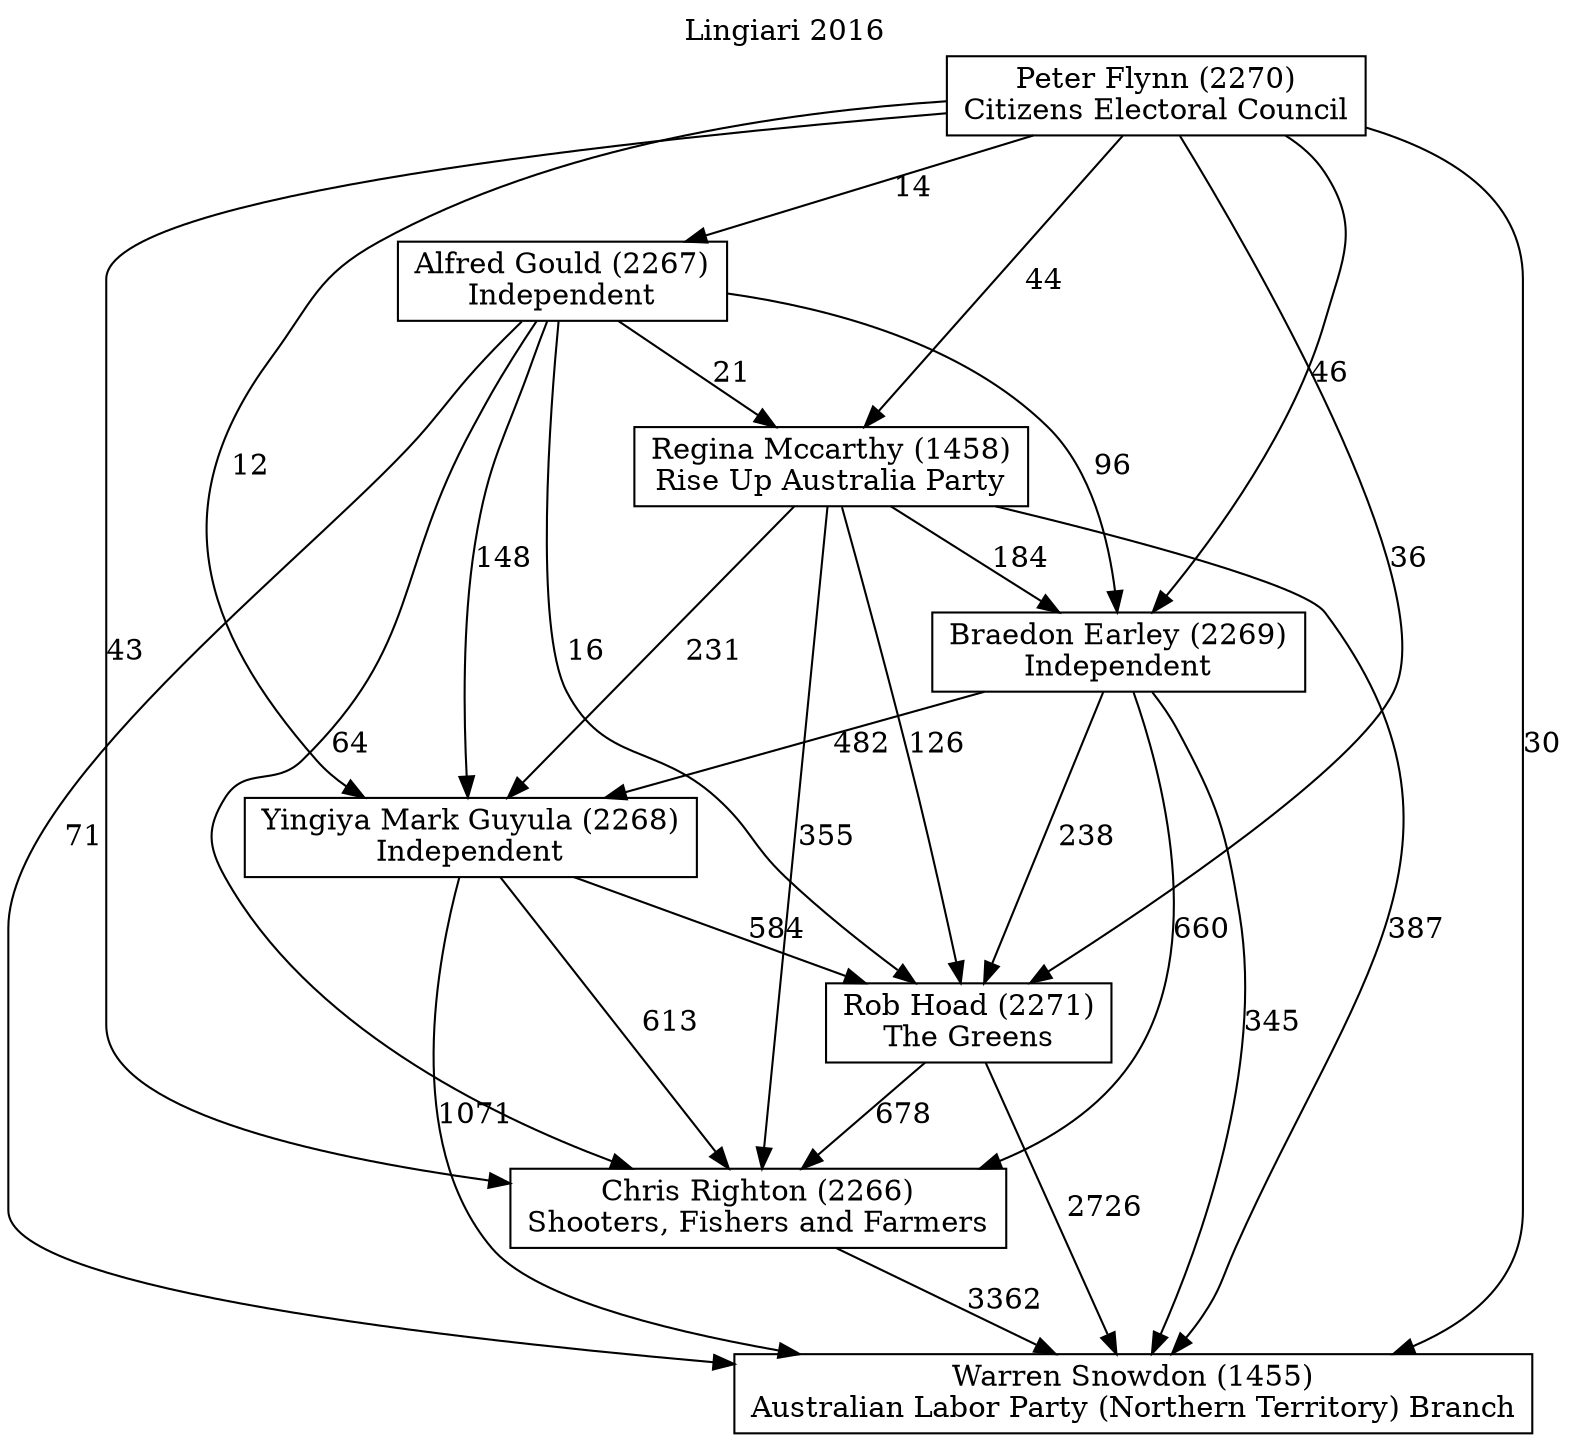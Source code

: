 // House preference flow
digraph "Warren Snowdon (1455)_Lingiari_2016" {
	graph [label="Lingiari 2016" labelloc=t mclimit=10]
	node [shape=box]
	"Alfred Gould (2267)" [label="Alfred Gould (2267)
Independent"]
	"Braedon Earley (2269)" [label="Braedon Earley (2269)
Independent"]
	"Chris Righton (2266)" [label="Chris Righton (2266)
Shooters, Fishers and Farmers"]
	"Peter Flynn (2270)" [label="Peter Flynn (2270)
Citizens Electoral Council"]
	"Regina Mccarthy (1458)" [label="Regina Mccarthy (1458)
Rise Up Australia Party"]
	"Rob Hoad (2271)" [label="Rob Hoad (2271)
The Greens"]
	"Warren Snowdon (1455)" [label="Warren Snowdon (1455)
Australian Labor Party (Northern Territory) Branch"]
	"Yingiya Mark Guyula (2268)" [label="Yingiya Mark Guyula (2268)
Independent"]
	"Alfred Gould (2267)" -> "Braedon Earley (2269)" [label=96]
	"Alfred Gould (2267)" -> "Chris Righton (2266)" [label=64]
	"Alfred Gould (2267)" -> "Regina Mccarthy (1458)" [label=21]
	"Alfred Gould (2267)" -> "Rob Hoad (2271)" [label=16]
	"Alfred Gould (2267)" -> "Warren Snowdon (1455)" [label=71]
	"Alfred Gould (2267)" -> "Yingiya Mark Guyula (2268)" [label=148]
	"Braedon Earley (2269)" -> "Chris Righton (2266)" [label=660]
	"Braedon Earley (2269)" -> "Rob Hoad (2271)" [label=238]
	"Braedon Earley (2269)" -> "Warren Snowdon (1455)" [label=345]
	"Braedon Earley (2269)" -> "Yingiya Mark Guyula (2268)" [label=482]
	"Chris Righton (2266)" -> "Warren Snowdon (1455)" [label=3362]
	"Peter Flynn (2270)" -> "Alfred Gould (2267)" [label=14]
	"Peter Flynn (2270)" -> "Braedon Earley (2269)" [label=46]
	"Peter Flynn (2270)" -> "Chris Righton (2266)" [label=43]
	"Peter Flynn (2270)" -> "Regina Mccarthy (1458)" [label=44]
	"Peter Flynn (2270)" -> "Rob Hoad (2271)" [label=36]
	"Peter Flynn (2270)" -> "Warren Snowdon (1455)" [label=30]
	"Peter Flynn (2270)" -> "Yingiya Mark Guyula (2268)" [label=12]
	"Regina Mccarthy (1458)" -> "Braedon Earley (2269)" [label=184]
	"Regina Mccarthy (1458)" -> "Chris Righton (2266)" [label=355]
	"Regina Mccarthy (1458)" -> "Rob Hoad (2271)" [label=126]
	"Regina Mccarthy (1458)" -> "Warren Snowdon (1455)" [label=387]
	"Regina Mccarthy (1458)" -> "Yingiya Mark Guyula (2268)" [label=231]
	"Rob Hoad (2271)" -> "Chris Righton (2266)" [label=678]
	"Rob Hoad (2271)" -> "Warren Snowdon (1455)" [label=2726]
	"Yingiya Mark Guyula (2268)" -> "Chris Righton (2266)" [label=613]
	"Yingiya Mark Guyula (2268)" -> "Rob Hoad (2271)" [label=584]
	"Yingiya Mark Guyula (2268)" -> "Warren Snowdon (1455)" [label=1071]
}
